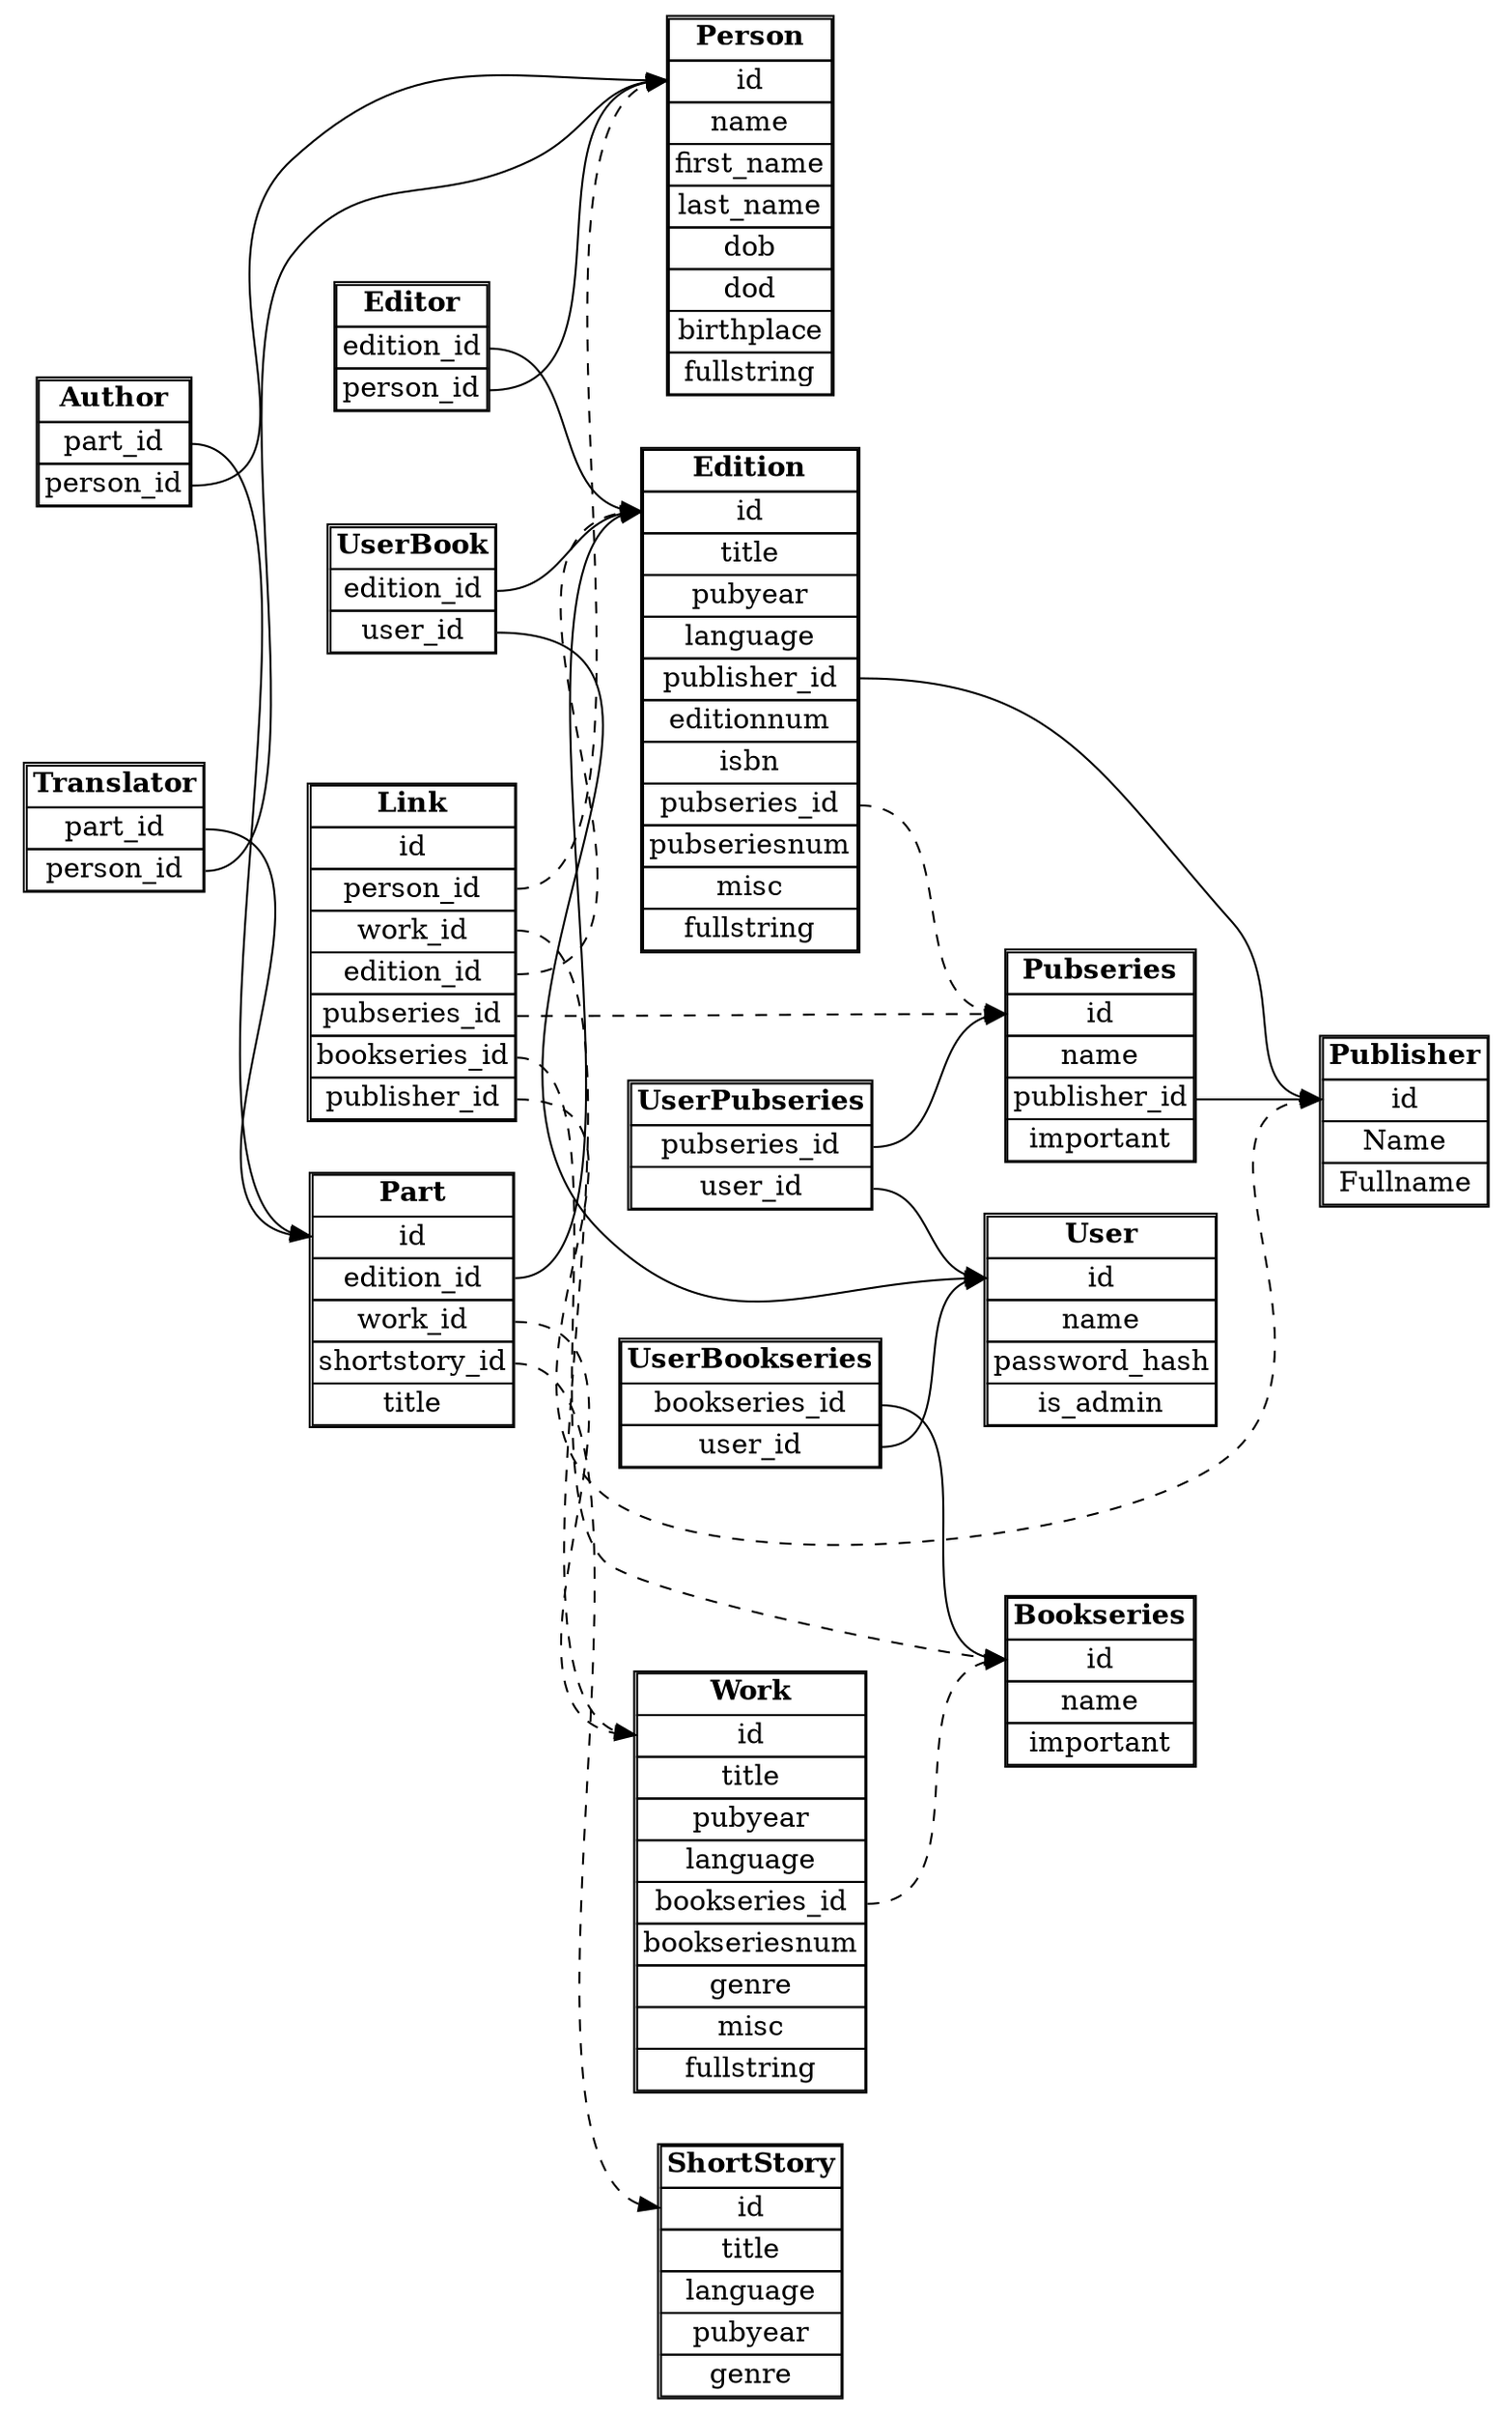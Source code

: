 digraph g {
	rankdir = LR;
	node [shape=plaintext];
	Publisher [
		label =<
		<TABLE BORDER="1" CELLBORDER="1" CELLSPACING="0">
		<TR><TD><B>Publisher</B></TD></TR>
		<TR><TD PORT="id">id</TD></TR>
		<TR><TD>Name</TD></TR>
		<TR><TD>Fullname</TD></TR>
		</TABLE>
		>];
	Author [
		label =<
		<TABLE BORDER="1" CELLBORDER="1" CELLSPACING="0">
		<TR><TD><B>Author</B></TD></TR>
		<TR><TD PORT="partid">part_id</TD></TR>
		<TR><TD PORT="personid">person_id</TD></TR>
		</TABLE>
		>];
	Translator [
		label =<
		<TABLE BORDER="1" CELLBORDER="1" CELLSPACING="0">
		<TR><TD><B>Translator</B></TD></TR>
		<TR><TD PORT="partid">part_id</TD></TR>
		<TR><TD PORT="personid">person_id</TD></TR>
		</TABLE>
		>];
	Editor [
		label =<
		<TABLE BORDER="1" CELLBORDER="1" CELLSPACING="0">
		<TR><TD><B>Editor</B></TD></TR>
		<TR><TD PORT="editionid">edition_id</TD></TR>
		<TR><TD PORT="personid">person_id</TD></TR>
		</TABLE>
		>];
	Pubseries [
		label =<
		<TABLE BORDER="1" CELLBORDER="1" CELLSPACING="0">
		<TR><TD><B>Pubseries</B></TD></TR>
		<TR><TD PORT="id">id</TD></TR>
		<TR><TD>name</TD></TR>
		<TR><TD port="publisherid">publisher_id</TD></TR>
		<TR><TD>important</TD></TR>
		</TABLE>
		>];
	Bookseries [
		label =<
		<TABLE BORDER="1" CELLBORDER="1" CELLSPACING="0">
		<TR><TD><B>Bookseries</B></TD></TR>
		<TR><TD PORT="id">id</TD></TR>
		<TR><TD>name</TD></TR>
		<TR><TD>important</TD></TR>
		</TABLE>
		>];
	Person [
		label =<
		<TABLE BORDER="1" CELLBORDER="1" CELLSPACING="0">
		<TR><TD><B>Person</B></TD></TR>
		<TR><TD PORT="id">id</TD></TR>
		<TR><TD>name</TD></TR>
		<TR><TD>first_name</TD></TR>
		<TR><TD>last_name</TD></TR>
		<TR><TD>dob</TD></TR>
		<TR><TD>dod</TD></TR>
		<TR><TD>birthplace</TD></TR>
		<TR><TD>fullstring</TD></TR>
		</TABLE>
		>];
	Work [
		label =<
		<TABLE BORDER="1" CELLBORDER="1" CELLSPACING="0">
		<TR><TD><B>Work</B></TD></TR>
		<TR><TD PORT="id">id</TD></TR>
		<TR><TD>title</TD></TR>
		<TR><TD>pubyear</TD></TR>
                <TR><TD>language</TD></TR>
		<TR><TD PORT="bookseriesid">bookseries_id</TD></TR>
		<TR><TD>bookseriesnum</TD></TR>
		<TR><TD>genre</TD></TR>
		<TR><TD>misc</TD></TR>
		<TR><TD>fullstring</TD></TR>
		</TABLE>
		>];
	Edition [
		label =<
		<TABLE BORDER="1" CELLBORDER="1" CELLSPACING="0">
		<TR><TD><B>Edition</B></TD></TR>
		<TR><TD PORT="id">id</TD></TR>
		<TR><TD>title</TD></TR>
		<TR><TD>pubyear</TD></TR>
		<TR><TD>language</TD></TR>
		<TR><TD PORT="publisherid">publisher_id</TD></TR>
		<TR><TD>editionnum</TD></TR>
		<TR><TD>isbn</TD></TR>
		<TR><TD PORT="pubseriesid">pubseries_id</TD></TR>
		<TR><TD>pubseriesnum</TD></TR>
		<TR><TD>misc</TD></TR>
		<TR><TD>fullstring</TD></TR>
		</TABLE>
		>];
	User [
		label =<
		<TABLE BORDER="1" CELLBORDER="1" CELLSPACING="0">
		<TR><TD><B>User</B></TD></TR>
		<TR><TD PORT="id">id</TD></TR>
		<TR><TD>name</TD></TR>
		<TR><TD>password_hash</TD></TR>
		<TR><TD>is_admin</TD></TR>
		</TABLE>
		>];
	UserBook [
		label =<
		<TABLE BORDER="1" CELLBORDER="1" CELLSPACING="0">
		<TR><TD><B>UserBook</B></TD></TR>
		<TR><TD PORT="editionid">edition_id</TD></TR>
		<TR><TD PORT="userid">user_id</TD></TR>
		</TABLE>
		>];

        UserPubseries [
                label =<
                <TABLE BORDER="1" CELLBORDER="1" CELLSPACING="0">
                <TR><TD><B>UserPubseries</B></TD></TR>
                <TR><TD PORT="pubseriesid">pubseries_id</TD></TR>
                <TR><TD PORT="userid">user_id</TD></TR>
                </TABLE>
                >];

        UserBookseries [
                label =<
                <TABLE BORDER="1" CELLBORDER="1" CELLSPACING="0">
                <TR><TD><B>UserBookseries</B></TD></TR>
                <TR><TD PORT="bookseriesid">bookseries_id</TD></TR>
                <TR><TD PORT="userid">user_id</TD></TR>
                </TABLE>
                >];
	Part [
		label =<
		<TABLE BORDER="1" CELLBORDER="1" CELLSPACING="0">
		<TR><TD><B>Part</B></TD></TR>
		<TR><TD PORT="id">id</TD></TR>
		<TR><TD PORT="editionid">edition_id</TD></TR>
		<TR><TD PORT="workid">work_id</TD></TR>
		<TR><TD PORT="ssid">shortstory_id</TD></TR>
		<TR><TD>title</TD></TR>
		</TABLE>
		>];
	
	ShortStory [
		label =<
		<TABLE BORDER="1" CELLBORDER="1" CELLSPACING="0">
		<TR><TD><B>ShortStory</B></TD></TR>
		<TR><TD PORT="id">id</TD></TR>
		<TR><TD>title</TD></TR>
                <TR><TD>language</TD></TR>
		<TR><TD>pubyear</TD></TR>
		<TR><TD>genre</TD></TR>
		</TABLE>
		>];
		
        Link [
                label =<
		<TABLE BORDER="1" CELLBORDER="1" CELLSPACING="0">
		<TR><TD><B>Link</B></TD></TR>
		<TR><TD PORT="id">id</TD></TR>
                <TR><TD PORT="personid">person_id</TD></TR>
                <TR><TD PORT="workid">work_id</TD></TR>
                <TR><TD PORT="editionid">edition_id</TD></TR>
                <TR><TD PORT="pubseriesid">pubseries_id</TD></TR>
                <TR><TD PORT="bookseriesid">bookseries_id</TD></TR>
                <TR><TD PORT="publisherid">publisher_id</TD></TR>
		</TABLE>
		>];

	Author:partid -> Part:id;
	Author:personid -> Person:id;
	Translator:personid -> Person:id;
	Translator:partid -> Part:id;
	Editor:personid -> Person:id;
	Editor:editionid -> Edition:id;
	Pubseries:publisherid -> Publisher:id;
	Work:bookseriesid -> Bookseries:id [style=dashed];
	Edition:publisherid -> Publisher:id;
	Edition:pubseriesid -> Pubseries:id [style=dashed];
	UserBook:userid -> User:id;
	UserBook:editionid -> Edition:id;
        UserPubseries:pubseriesid -> Pubseries:id;
        UserPubseries:userid -> User:id;
        UserBookseries:bookseriesid -> Bookseries:id;
        UserBookseries:userid -> User:id;
	Part:editionid -> Edition:id;
	Part:workid -> Work:id [style=dashed];
	Part:ssid -> ShortStory:id [style=dashed];
        Link:personid -> Person:id [style=dashed];
        Link:workid -> Work:id [style=dashed];
        Link:editionid -> Edition:id [style=dashed];
        Link:pubseriesid -> Pubseries:id [style=dashed];
        Link:bookseriesid -> Bookseries:id [style=dashed];
        Link:publisherid -> Publisher:id [style=dashed];
}
